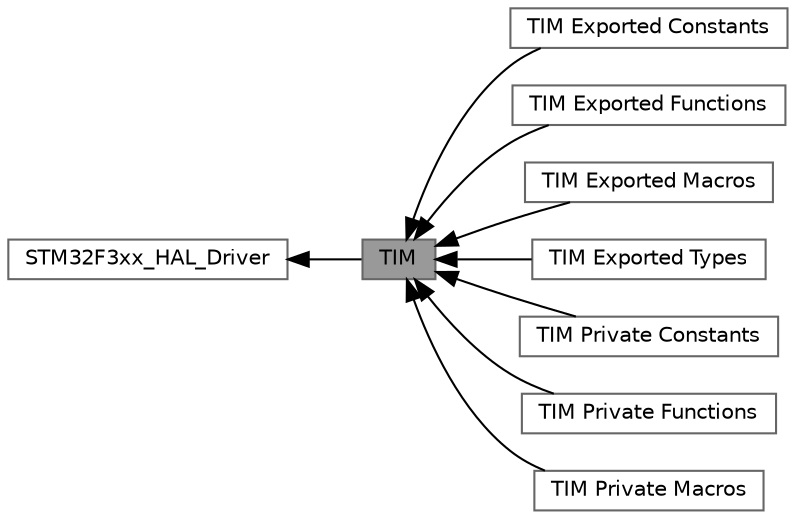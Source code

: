 digraph "TIM"
{
 // LATEX_PDF_SIZE
  bgcolor="transparent";
  edge [fontname=Helvetica,fontsize=10,labelfontname=Helvetica,labelfontsize=10];
  node [fontname=Helvetica,fontsize=10,shape=box,height=0.2,width=0.4];
  rankdir=LR;
  Node2 [id="Node000002",label="STM32F3xx_HAL_Driver",height=0.2,width=0.4,color="grey40", fillcolor="white", style="filled",URL="$group___s_t_m32_f3xx___h_a_l___driver.html",tooltip=" "];
  Node1 [id="Node000001",label="TIM",height=0.2,width=0.4,color="gray40", fillcolor="grey60", style="filled", fontcolor="black",tooltip="TIM HAL module driver."];
  Node4 [id="Node000004",label="TIM Exported Constants",height=0.2,width=0.4,color="grey40", fillcolor="white", style="filled",URL="$group___t_i_m___exported___constants.html",tooltip=" "];
  Node9 [id="Node000009",label="TIM Exported Functions",height=0.2,width=0.4,color="grey40", fillcolor="white", style="filled",URL="$group___t_i_m___exported___functions.html",tooltip=" "];
  Node5 [id="Node000005",label="TIM Exported Macros",height=0.2,width=0.4,color="grey40", fillcolor="white", style="filled",URL="$group___t_i_m___exported___macros.html",tooltip=" "];
  Node3 [id="Node000003",label="TIM Exported Types",height=0.2,width=0.4,color="grey40", fillcolor="white", style="filled",URL="$group___t_i_m___exported___types.html",tooltip=" "];
  Node6 [id="Node000006",label="TIM Private Constants",height=0.2,width=0.4,color="grey40", fillcolor="white", style="filled",URL="$group___t_i_m___private___constants.html",tooltip=" "];
  Node8 [id="Node000008",label="TIM Private Functions",height=0.2,width=0.4,color="grey40", fillcolor="white", style="filled",URL="$group___t_i_m___private___functions.html",tooltip=" "];
  Node7 [id="Node000007",label="TIM Private Macros",height=0.2,width=0.4,color="grey40", fillcolor="white", style="filled",URL="$group___t_i_m___private___macros.html",tooltip=" "];
  Node2->Node1 [shape=plaintext, dir="back", style="solid"];
  Node1->Node3 [shape=plaintext, dir="back", style="solid"];
  Node1->Node4 [shape=plaintext, dir="back", style="solid"];
  Node1->Node5 [shape=plaintext, dir="back", style="solid"];
  Node1->Node6 [shape=plaintext, dir="back", style="solid"];
  Node1->Node7 [shape=plaintext, dir="back", style="solid"];
  Node1->Node8 [shape=plaintext, dir="back", style="solid"];
  Node1->Node9 [shape=plaintext, dir="back", style="solid"];
}

